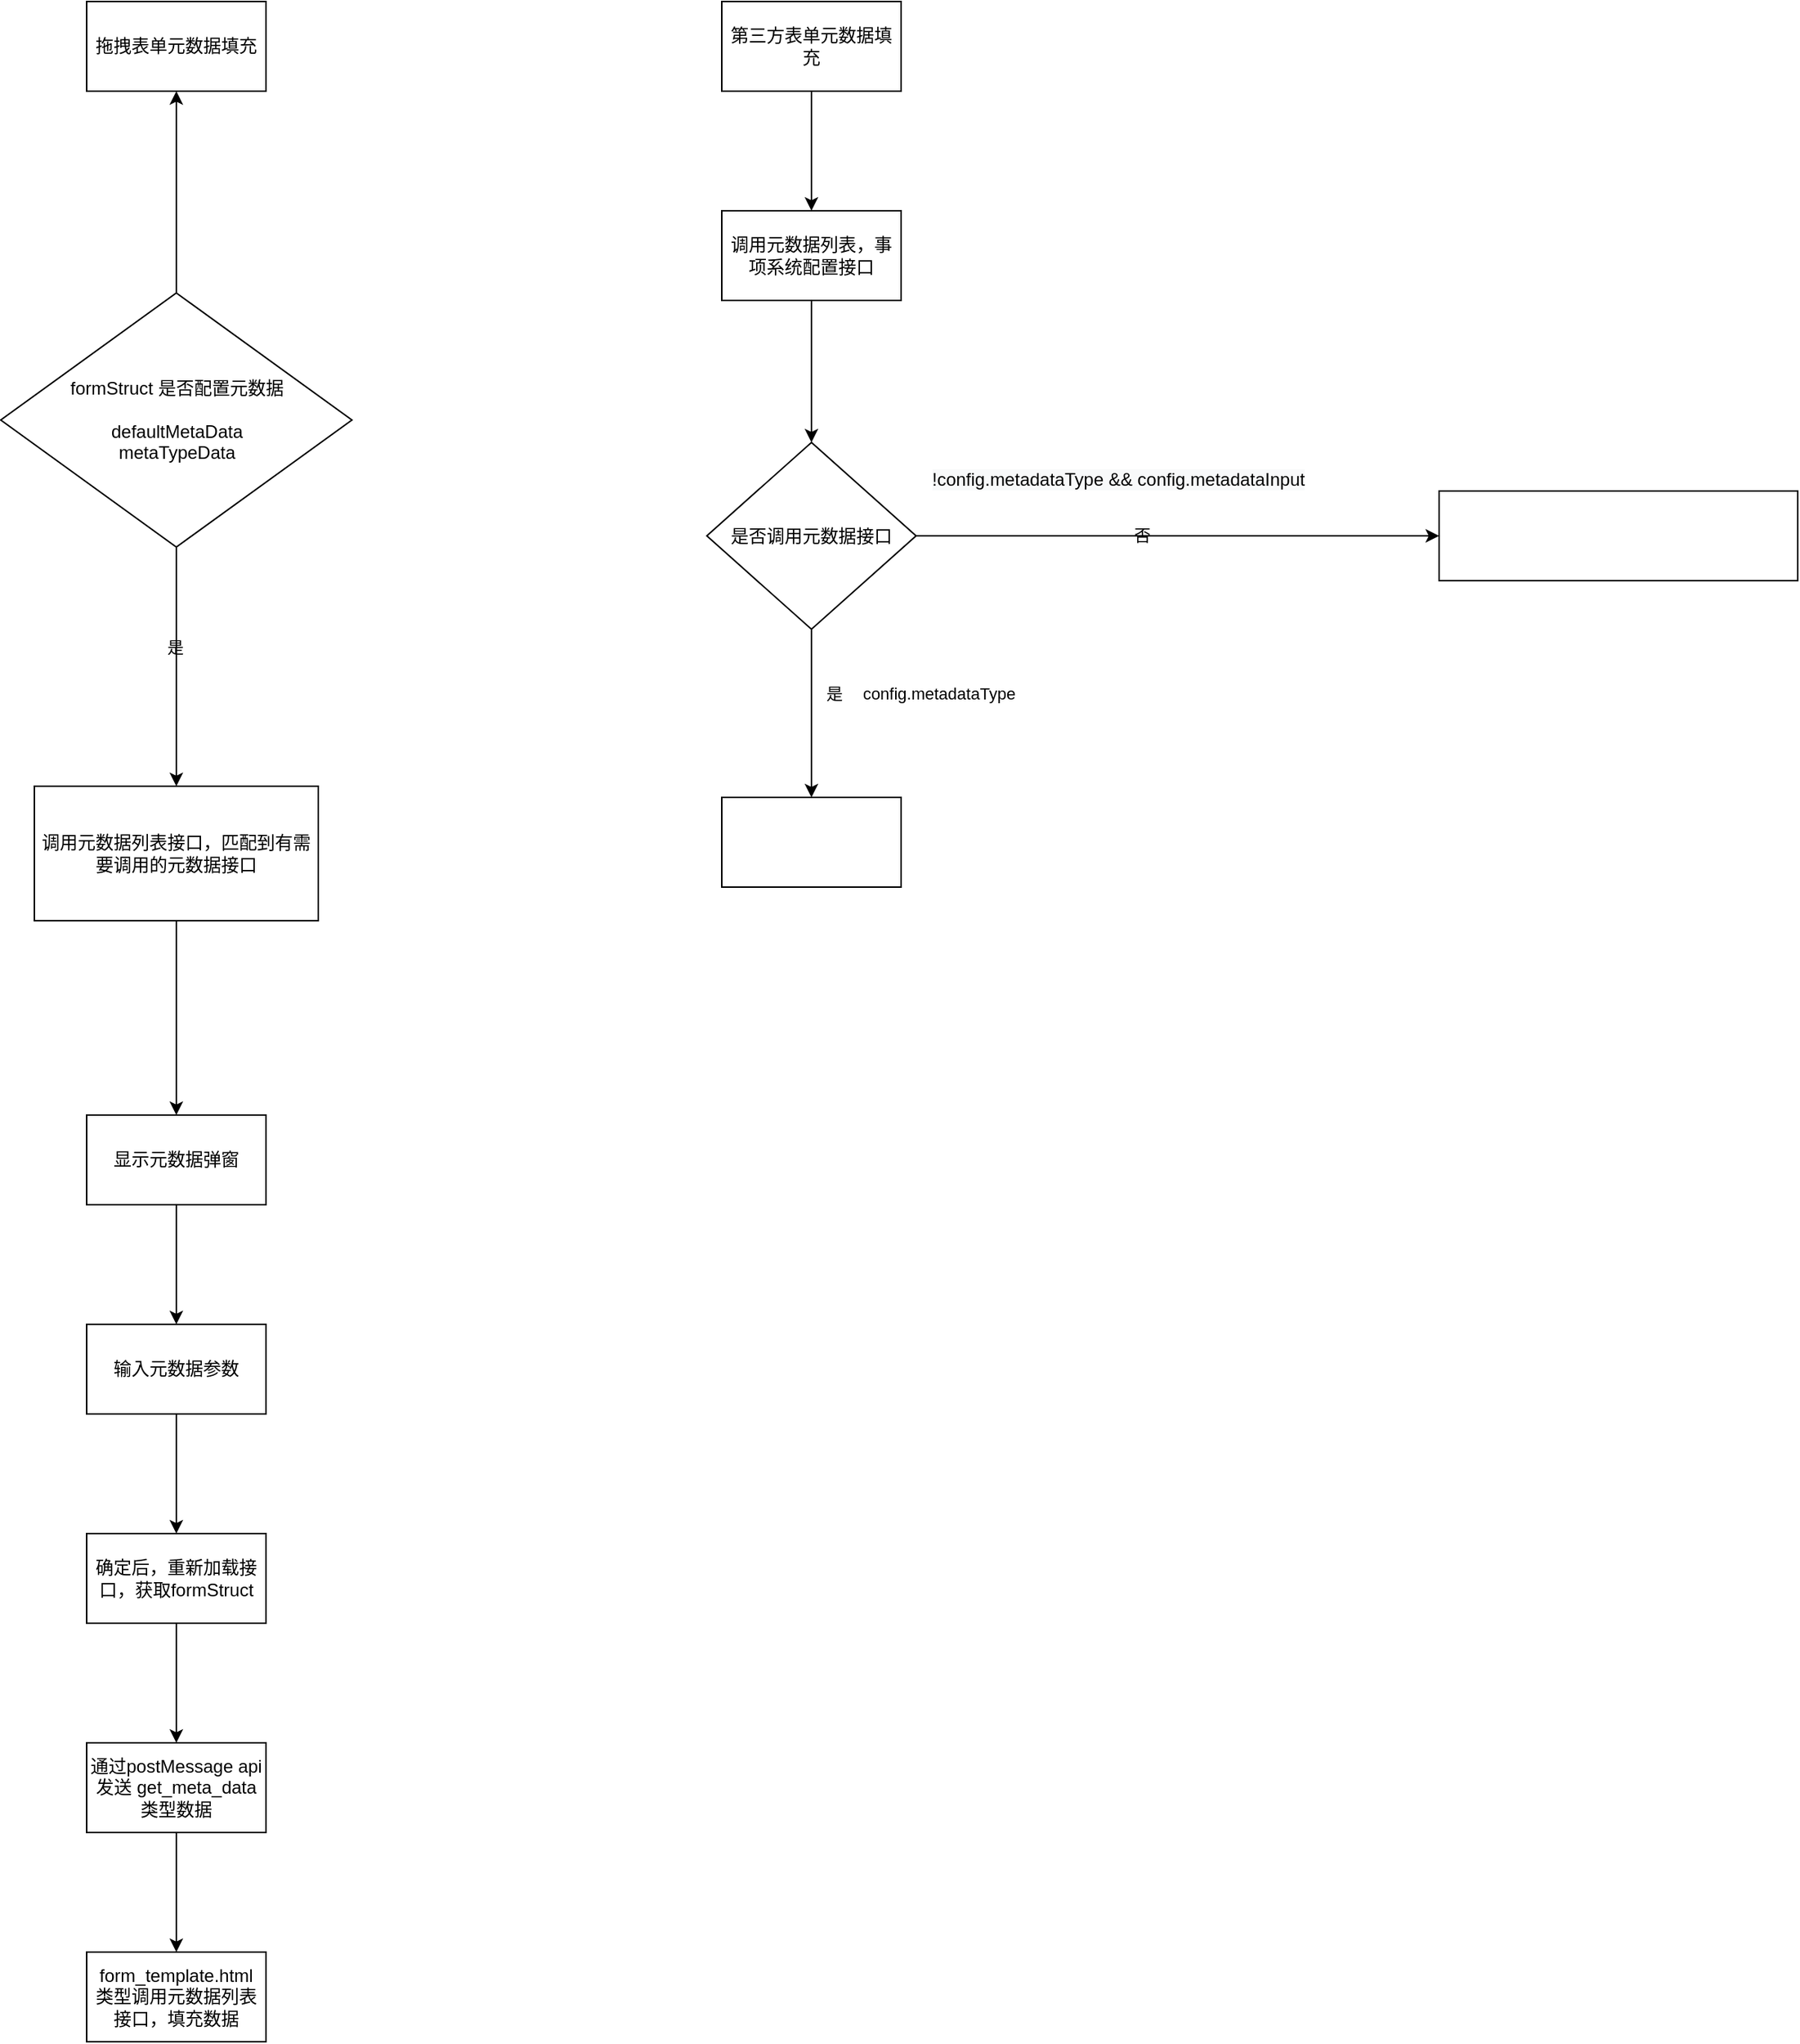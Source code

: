 <mxfile version="20.8.23" type="github">
  <diagram id="cKM2_AJNUhKJBOsqiqPd" name="Page-1">
    <mxGraphModel dx="1434" dy="1856" grid="1" gridSize="10" guides="1" tooltips="1" connect="1" arrows="1" fold="1" page="1" pageScale="1" pageWidth="850" pageHeight="1100" math="0" shadow="0">
      <root>
        <mxCell id="0" />
        <mxCell id="1" parent="0" />
        <mxCell id="A3OVDZVIaWsEqQeN0-6X-15" value="" style="edgeStyle=orthogonalEdgeStyle;rounded=0;orthogonalLoop=1;jettySize=auto;html=1;labelBackgroundColor=none;fontColor=default;" parent="1" source="A3OVDZVIaWsEqQeN0-6X-8" target="A3OVDZVIaWsEqQeN0-6X-14" edge="1">
          <mxGeometry relative="1" as="geometry" />
        </mxCell>
        <mxCell id="A3OVDZVIaWsEqQeN0-6X-16" value="是" style="edgeLabel;html=1;align=center;verticalAlign=middle;resizable=0;points=[];labelBackgroundColor=none;" parent="A3OVDZVIaWsEqQeN0-6X-15" vertex="1" connectable="0">
          <mxGeometry x="-0.17" y="-1" relative="1" as="geometry">
            <mxPoint as="offset" />
          </mxGeometry>
        </mxCell>
        <mxCell id="A3OVDZVIaWsEqQeN0-6X-30" value="" style="edgeStyle=orthogonalEdgeStyle;rounded=0;orthogonalLoop=1;jettySize=auto;html=1;labelBackgroundColor=none;fontColor=default;" parent="1" source="A3OVDZVIaWsEqQeN0-6X-8" target="A3OVDZVIaWsEqQeN0-6X-29" edge="1">
          <mxGeometry relative="1" as="geometry" />
        </mxCell>
        <mxCell id="A3OVDZVIaWsEqQeN0-6X-8" value="formStruct 是否配置元数据&lt;br&gt;&lt;br&gt;defaultMetaData&lt;br&gt;metaTypeData" style="rhombus;whiteSpace=wrap;html=1;rounded=0;labelBackgroundColor=none;" parent="1" vertex="1">
          <mxGeometry x="77.5" y="50" width="235" height="170" as="geometry" />
        </mxCell>
        <mxCell id="A3OVDZVIaWsEqQeN0-6X-18" value="" style="edgeStyle=orthogonalEdgeStyle;rounded=0;orthogonalLoop=1;jettySize=auto;html=1;labelBackgroundColor=none;fontColor=default;" parent="1" source="A3OVDZVIaWsEqQeN0-6X-14" target="A3OVDZVIaWsEqQeN0-6X-17" edge="1">
          <mxGeometry relative="1" as="geometry" />
        </mxCell>
        <mxCell id="A3OVDZVIaWsEqQeN0-6X-14" value="调用元数据列表接口，匹配到有需要调用的元数据接口" style="whiteSpace=wrap;html=1;rounded=0;labelBackgroundColor=none;" parent="1" vertex="1">
          <mxGeometry x="100" y="380" width="190" height="90" as="geometry" />
        </mxCell>
        <mxCell id="A3OVDZVIaWsEqQeN0-6X-20" value="" style="edgeStyle=orthogonalEdgeStyle;rounded=0;orthogonalLoop=1;jettySize=auto;html=1;labelBackgroundColor=none;fontColor=default;" parent="1" source="A3OVDZVIaWsEqQeN0-6X-17" target="A3OVDZVIaWsEqQeN0-6X-19" edge="1">
          <mxGeometry relative="1" as="geometry" />
        </mxCell>
        <mxCell id="A3OVDZVIaWsEqQeN0-6X-17" value="显示元数据弹窗" style="whiteSpace=wrap;html=1;rounded=0;labelBackgroundColor=none;" parent="1" vertex="1">
          <mxGeometry x="135" y="600" width="120" height="60" as="geometry" />
        </mxCell>
        <mxCell id="A3OVDZVIaWsEqQeN0-6X-22" value="" style="edgeStyle=orthogonalEdgeStyle;rounded=0;orthogonalLoop=1;jettySize=auto;html=1;labelBackgroundColor=none;fontColor=default;" parent="1" source="A3OVDZVIaWsEqQeN0-6X-19" target="A3OVDZVIaWsEqQeN0-6X-21" edge="1">
          <mxGeometry relative="1" as="geometry" />
        </mxCell>
        <mxCell id="A3OVDZVIaWsEqQeN0-6X-19" value="输入元数据参数" style="whiteSpace=wrap;html=1;rounded=0;labelBackgroundColor=none;" parent="1" vertex="1">
          <mxGeometry x="135" y="740" width="120" height="60" as="geometry" />
        </mxCell>
        <mxCell id="A3OVDZVIaWsEqQeN0-6X-26" value="" style="edgeStyle=orthogonalEdgeStyle;rounded=0;orthogonalLoop=1;jettySize=auto;html=1;labelBackgroundColor=none;fontColor=default;" parent="1" source="A3OVDZVIaWsEqQeN0-6X-21" target="A3OVDZVIaWsEqQeN0-6X-25" edge="1">
          <mxGeometry relative="1" as="geometry" />
        </mxCell>
        <mxCell id="A3OVDZVIaWsEqQeN0-6X-21" value="确定后，重新加载接口，获取formStruct" style="whiteSpace=wrap;html=1;rounded=0;labelBackgroundColor=none;" parent="1" vertex="1">
          <mxGeometry x="135" y="880" width="120" height="60" as="geometry" />
        </mxCell>
        <mxCell id="A3OVDZVIaWsEqQeN0-6X-28" value="" style="edgeStyle=orthogonalEdgeStyle;rounded=0;orthogonalLoop=1;jettySize=auto;html=1;labelBackgroundColor=none;fontColor=default;" parent="1" source="A3OVDZVIaWsEqQeN0-6X-25" target="A3OVDZVIaWsEqQeN0-6X-27" edge="1">
          <mxGeometry relative="1" as="geometry" />
        </mxCell>
        <mxCell id="A3OVDZVIaWsEqQeN0-6X-25" value="通过postMessage api 发送 get_meta_data 类型数据" style="whiteSpace=wrap;html=1;rounded=0;labelBackgroundColor=none;" parent="1" vertex="1">
          <mxGeometry x="135" y="1020" width="120" height="60" as="geometry" />
        </mxCell>
        <mxCell id="A3OVDZVIaWsEqQeN0-6X-27" value="form_template.html 类型调用元数据列表接口，填充数据" style="whiteSpace=wrap;html=1;rounded=0;labelBackgroundColor=none;" parent="1" vertex="1">
          <mxGeometry x="135" y="1160" width="120" height="60" as="geometry" />
        </mxCell>
        <mxCell id="A3OVDZVIaWsEqQeN0-6X-29" value="拖拽表单元数据填充" style="whiteSpace=wrap;html=1;rounded=0;labelBackgroundColor=none;" parent="1" vertex="1">
          <mxGeometry x="135" y="-145" width="120" height="60" as="geometry" />
        </mxCell>
        <mxCell id="A3OVDZVIaWsEqQeN0-6X-33" value="" style="edgeStyle=orthogonalEdgeStyle;rounded=0;orthogonalLoop=1;jettySize=auto;html=1;labelBackgroundColor=none;fontColor=default;" parent="1" source="A3OVDZVIaWsEqQeN0-6X-31" target="A3OVDZVIaWsEqQeN0-6X-32" edge="1">
          <mxGeometry relative="1" as="geometry" />
        </mxCell>
        <mxCell id="A3OVDZVIaWsEqQeN0-6X-31" value="第三方表单元数据填充" style="rounded=0;whiteSpace=wrap;html=1;labelBackgroundColor=none;" parent="1" vertex="1">
          <mxGeometry x="560" y="-145" width="120" height="60" as="geometry" />
        </mxCell>
        <mxCell id="A3OVDZVIaWsEqQeN0-6X-35" value="" style="edgeStyle=orthogonalEdgeStyle;rounded=0;orthogonalLoop=1;jettySize=auto;html=1;labelBackgroundColor=none;fontColor=default;" parent="1" source="A3OVDZVIaWsEqQeN0-6X-32" target="A3OVDZVIaWsEqQeN0-6X-34" edge="1">
          <mxGeometry relative="1" as="geometry" />
        </mxCell>
        <mxCell id="A3OVDZVIaWsEqQeN0-6X-32" value="调用元数据列表，事项系统配置接口" style="whiteSpace=wrap;html=1;rounded=0;labelBackgroundColor=none;" parent="1" vertex="1">
          <mxGeometry x="560" y="-5" width="120" height="60" as="geometry" />
        </mxCell>
        <mxCell id="A3OVDZVIaWsEqQeN0-6X-37" value="" style="edgeStyle=orthogonalEdgeStyle;rounded=0;orthogonalLoop=1;jettySize=auto;html=1;labelBackgroundColor=none;fontColor=default;" parent="1" source="A3OVDZVIaWsEqQeN0-6X-34" target="A3OVDZVIaWsEqQeN0-6X-36" edge="1">
          <mxGeometry relative="1" as="geometry" />
        </mxCell>
        <mxCell id="A3OVDZVIaWsEqQeN0-6X-40" value="否" style="edgeLabel;html=1;align=center;verticalAlign=middle;resizable=0;points=[];labelBackgroundColor=none;" parent="A3OVDZVIaWsEqQeN0-6X-37" vertex="1" connectable="0">
          <mxGeometry x="-0.143" y="1" relative="1" as="geometry">
            <mxPoint x="1" as="offset" />
          </mxGeometry>
        </mxCell>
        <mxCell id="A3OVDZVIaWsEqQeN0-6X-42" value="" style="edgeStyle=orthogonalEdgeStyle;rounded=0;orthogonalLoop=1;jettySize=auto;html=1;labelBackgroundColor=none;fontColor=default;" parent="1" source="A3OVDZVIaWsEqQeN0-6X-34" target="A3OVDZVIaWsEqQeN0-6X-41" edge="1">
          <mxGeometry relative="1" as="geometry">
            <Array as="points">
              <mxPoint x="620" y="330" />
              <mxPoint x="620" y="330" />
            </Array>
          </mxGeometry>
        </mxCell>
        <mxCell id="A3OVDZVIaWsEqQeN0-6X-34" value="是否调用元数据接口" style="rhombus;whiteSpace=wrap;html=1;rounded=0;labelBackgroundColor=none;" parent="1" vertex="1">
          <mxGeometry x="550" y="150" width="140" height="125" as="geometry" />
        </mxCell>
        <mxCell id="A3OVDZVIaWsEqQeN0-6X-36" value="" style="whiteSpace=wrap;html=1;rounded=0;labelBackgroundColor=none;" parent="1" vertex="1">
          <mxGeometry x="1040" y="182.5" width="240" height="60" as="geometry" />
        </mxCell>
        <mxCell id="A3OVDZVIaWsEqQeN0-6X-41" value="" style="whiteSpace=wrap;html=1;rounded=0;labelBackgroundColor=none;" parent="1" vertex="1">
          <mxGeometry x="560" y="387.5" width="120" height="60" as="geometry" />
        </mxCell>
        <mxCell id="A3OVDZVIaWsEqQeN0-6X-44" value="&lt;span style=&quot;font-size: 12px; background-color: rgb(248, 249, 250);&quot;&gt;!config.metadataType &amp;amp;&amp;amp; config.metadataInput&lt;/span&gt;" style="edgeLabel;html=1;align=center;verticalAlign=middle;resizable=0;points=[];labelBackgroundColor=none;" parent="1" vertex="1" connectable="0">
          <mxGeometry x="840" y="220" as="geometry">
            <mxPoint x="-15" y="-45" as="offset" />
          </mxGeometry>
        </mxCell>
        <mxCell id="A3OVDZVIaWsEqQeN0-6X-45" value="是" style="edgeLabel;html=1;align=center;verticalAlign=middle;resizable=0;points=[];labelBackgroundColor=none;" parent="1" vertex="1" connectable="0">
          <mxGeometry x="860" y="220" as="geometry">
            <mxPoint x="-225" y="98" as="offset" />
          </mxGeometry>
        </mxCell>
        <mxCell id="A3OVDZVIaWsEqQeN0-6X-46" value="config.metadataType" style="edgeLabel;html=1;align=center;verticalAlign=middle;resizable=0;points=[];labelBackgroundColor=none;" parent="1" vertex="1" connectable="0">
          <mxGeometry x="930" y="220" as="geometry">
            <mxPoint x="-225" y="98" as="offset" />
          </mxGeometry>
        </mxCell>
      </root>
    </mxGraphModel>
  </diagram>
</mxfile>

